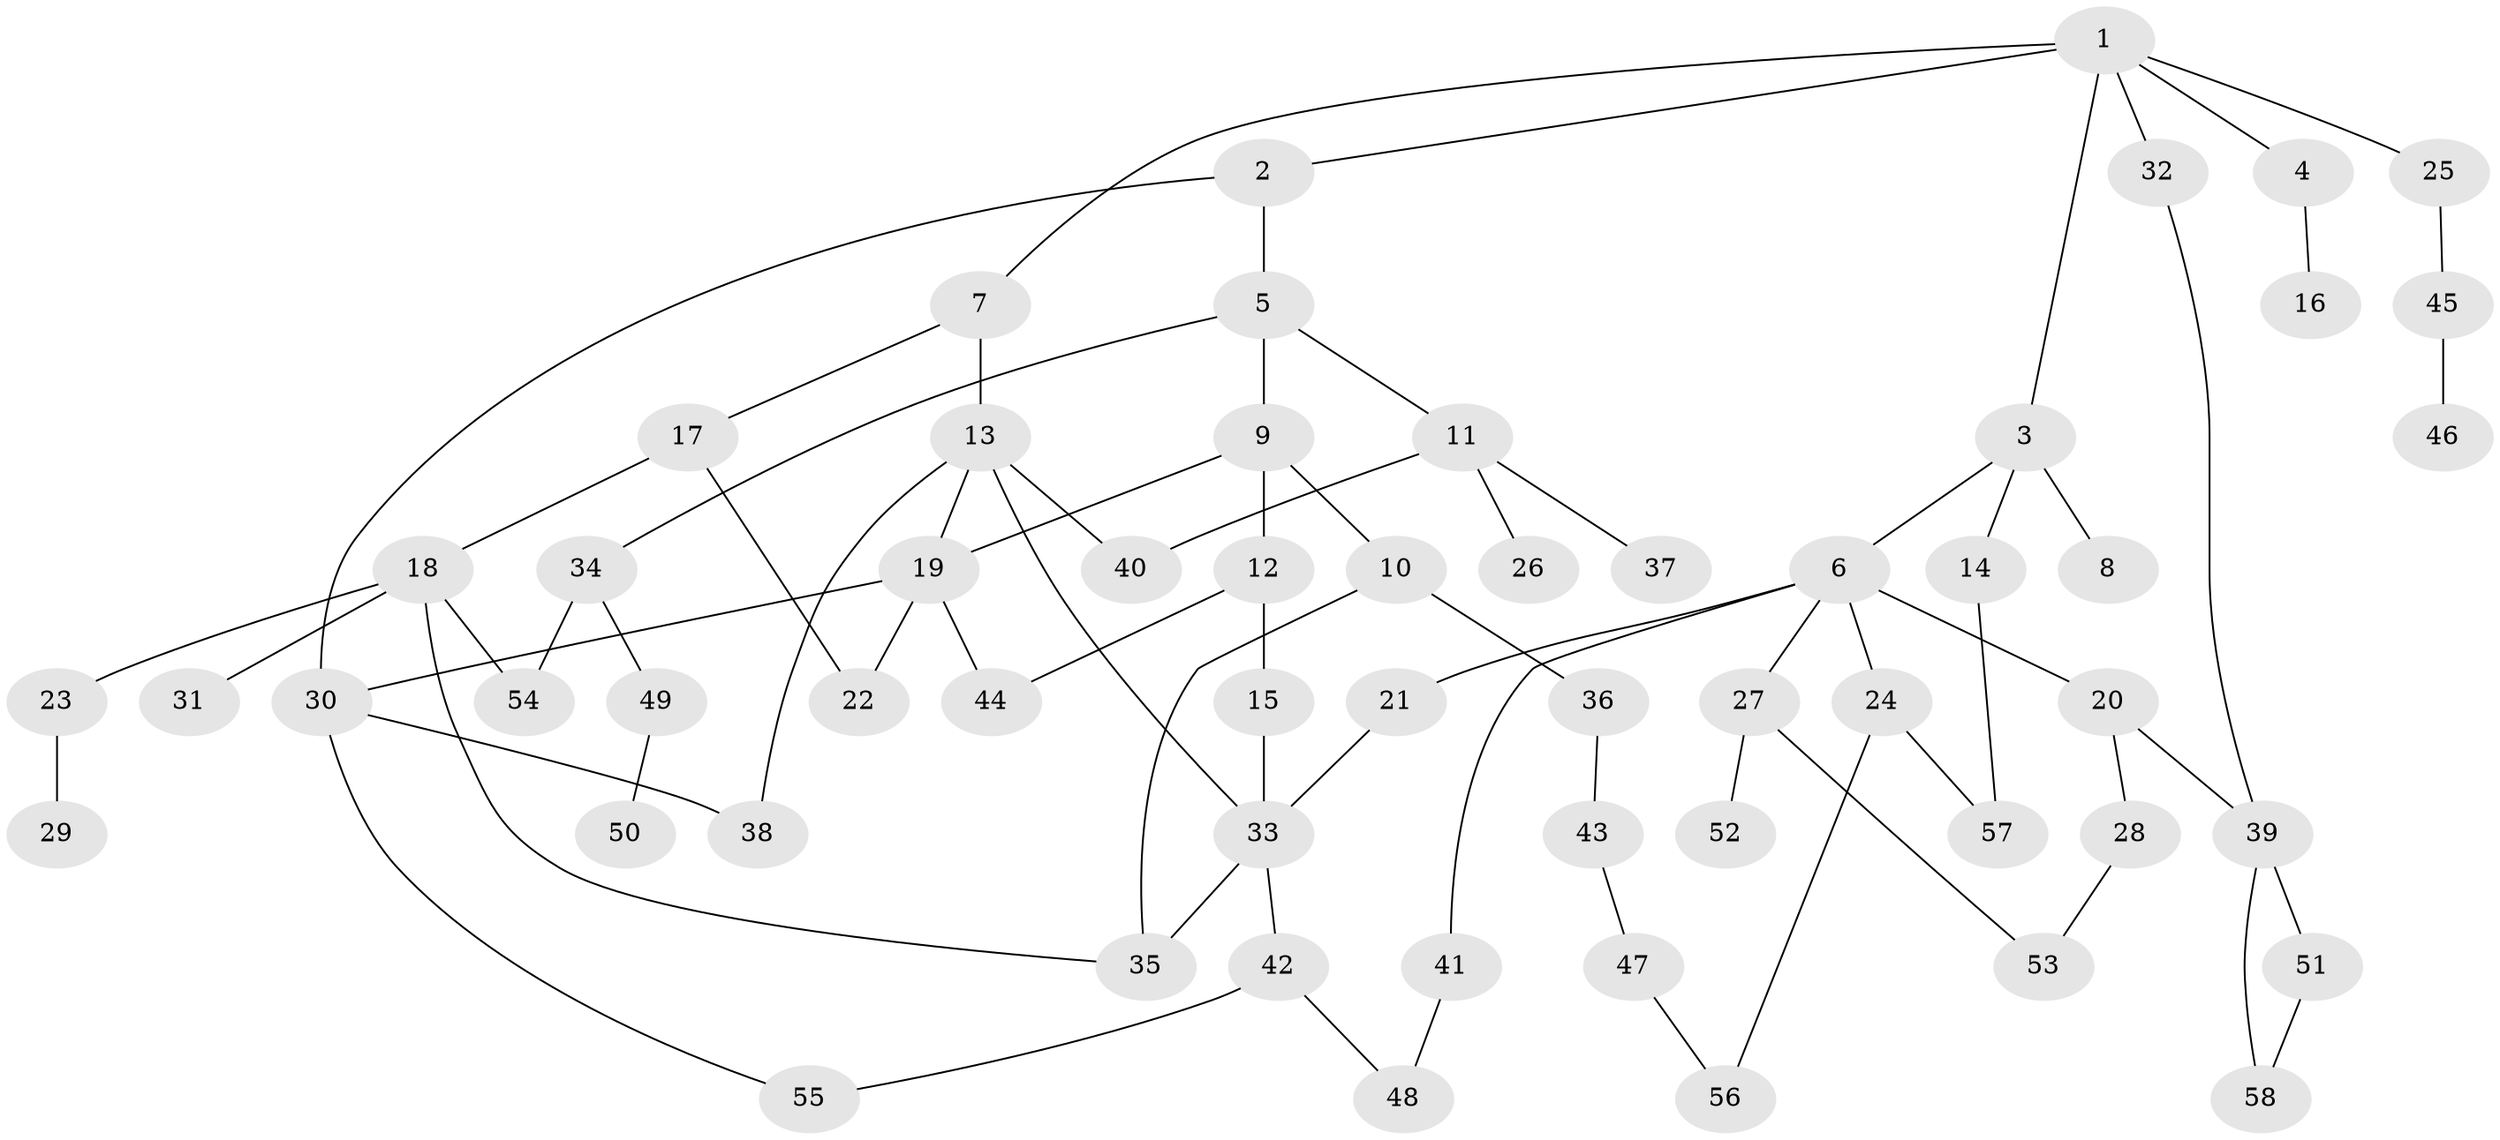 // Generated by graph-tools (version 1.1) at 2025/10/02/27/25 16:10:51]
// undirected, 58 vertices, 75 edges
graph export_dot {
graph [start="1"]
  node [color=gray90,style=filled];
  1;
  2;
  3;
  4;
  5;
  6;
  7;
  8;
  9;
  10;
  11;
  12;
  13;
  14;
  15;
  16;
  17;
  18;
  19;
  20;
  21;
  22;
  23;
  24;
  25;
  26;
  27;
  28;
  29;
  30;
  31;
  32;
  33;
  34;
  35;
  36;
  37;
  38;
  39;
  40;
  41;
  42;
  43;
  44;
  45;
  46;
  47;
  48;
  49;
  50;
  51;
  52;
  53;
  54;
  55;
  56;
  57;
  58;
  1 -- 2;
  1 -- 3;
  1 -- 4;
  1 -- 7;
  1 -- 25;
  1 -- 32;
  2 -- 5;
  2 -- 30;
  3 -- 6;
  3 -- 8;
  3 -- 14;
  4 -- 16;
  5 -- 9;
  5 -- 11;
  5 -- 34;
  6 -- 20;
  6 -- 21;
  6 -- 24;
  6 -- 27;
  6 -- 41;
  7 -- 13;
  7 -- 17;
  9 -- 10;
  9 -- 12;
  9 -- 19;
  10 -- 36;
  10 -- 35;
  11 -- 26;
  11 -- 37;
  11 -- 40;
  12 -- 15;
  12 -- 44;
  13 -- 19;
  13 -- 38;
  13 -- 40;
  13 -- 33;
  14 -- 57;
  15 -- 33;
  17 -- 18;
  17 -- 22;
  18 -- 23;
  18 -- 31;
  18 -- 35;
  18 -- 54;
  19 -- 44;
  19 -- 22;
  19 -- 30;
  20 -- 28;
  20 -- 39;
  21 -- 33;
  23 -- 29;
  24 -- 57;
  24 -- 56;
  25 -- 45;
  27 -- 52;
  27 -- 53;
  28 -- 53;
  30 -- 55;
  30 -- 38;
  32 -- 39;
  33 -- 42;
  33 -- 35;
  34 -- 49;
  34 -- 54;
  36 -- 43;
  39 -- 51;
  39 -- 58;
  41 -- 48;
  42 -- 48;
  42 -- 55;
  43 -- 47;
  45 -- 46;
  47 -- 56;
  49 -- 50;
  51 -- 58;
}
